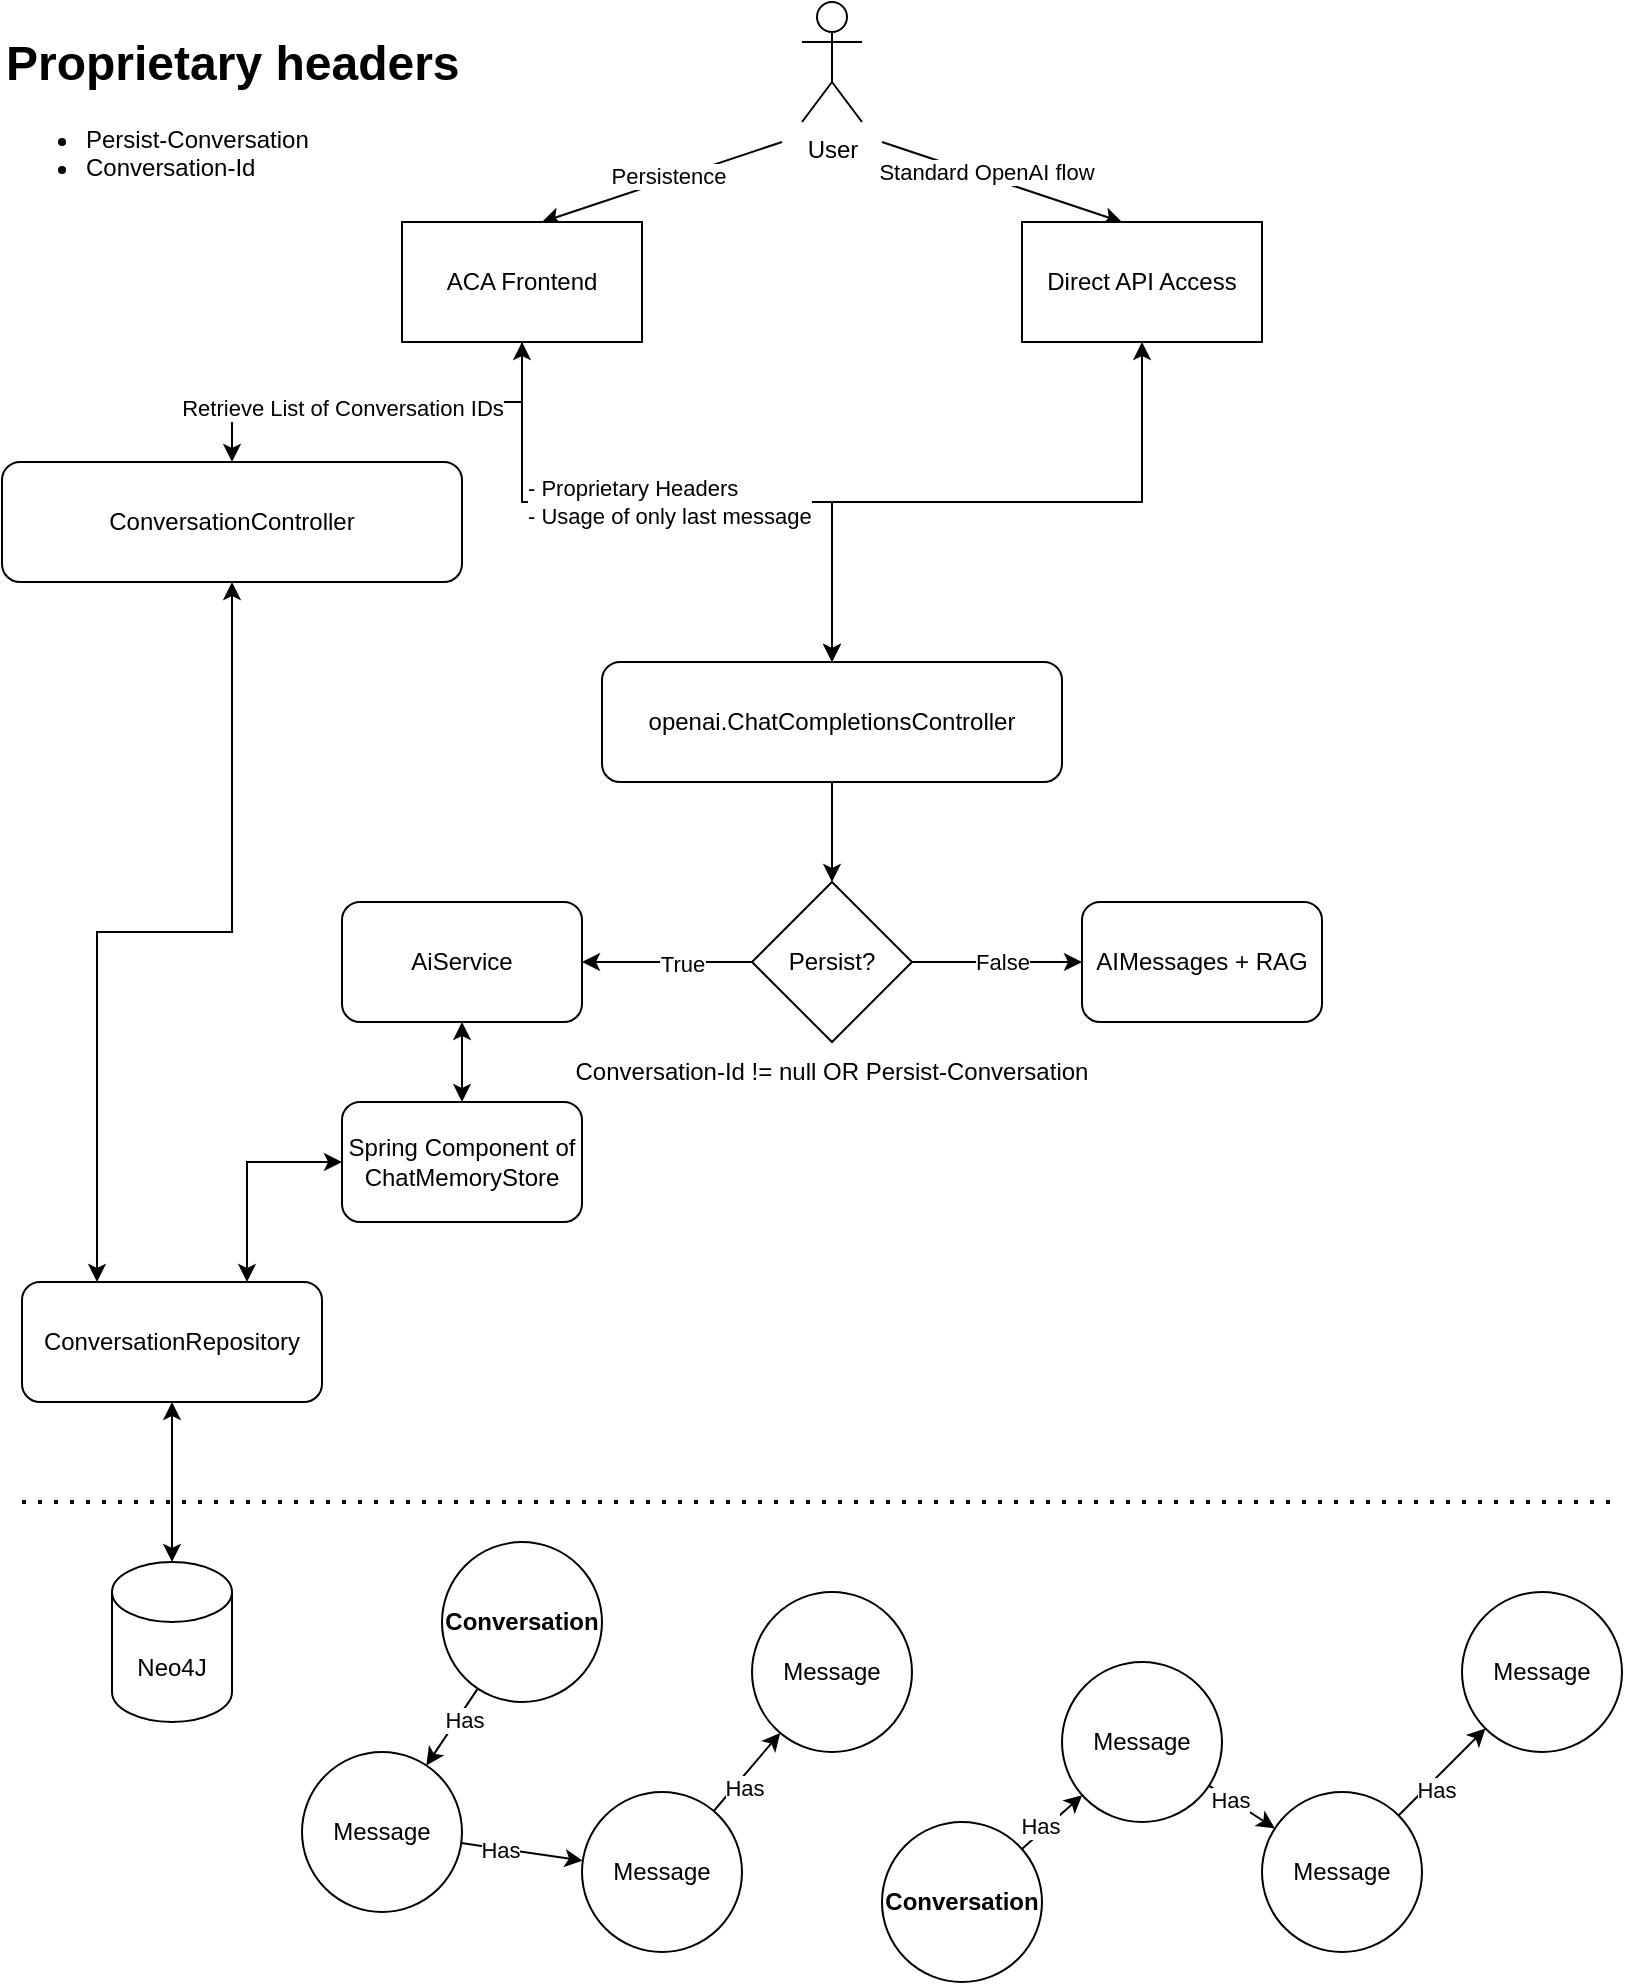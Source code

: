 <mxfile version="24.6.2" type="device">
  <diagram id="7bog_qADBloLhulilT9g" name="Page-1">
    <mxGraphModel dx="1177" dy="1182" grid="1" gridSize="10" guides="1" tooltips="1" connect="1" arrows="1" fold="1" page="1" pageScale="1" pageWidth="850" pageHeight="1100" math="0" shadow="0">
      <root>
        <mxCell id="0" />
        <mxCell id="1" parent="0" />
        <mxCell id="tVtTpdnm1c4qixNTYTw--1" value="Neo4J" style="shape=cylinder3;whiteSpace=wrap;html=1;boundedLbl=1;backgroundOutline=1;size=15;" vertex="1" parent="1">
          <mxGeometry x="65" y="870" width="60" height="80" as="geometry" />
        </mxCell>
        <mxCell id="tVtTpdnm1c4qixNTYTw--4" value="" style="rounded=0;orthogonalLoop=1;jettySize=auto;html=1;" edge="1" parent="1" source="tVtTpdnm1c4qixNTYTw--2" target="tVtTpdnm1c4qixNTYTw--3">
          <mxGeometry relative="1" as="geometry" />
        </mxCell>
        <mxCell id="tVtTpdnm1c4qixNTYTw--5" value="Has" style="edgeLabel;html=1;align=center;verticalAlign=middle;resizable=0;points=[];" vertex="1" connectable="0" parent="tVtTpdnm1c4qixNTYTw--4">
          <mxGeometry x="-0.286" y="3" relative="1" as="geometry">
            <mxPoint as="offset" />
          </mxGeometry>
        </mxCell>
        <mxCell id="tVtTpdnm1c4qixNTYTw--2" value="&lt;b&gt;Conversation&lt;/b&gt;" style="ellipse;whiteSpace=wrap;html=1;aspect=fixed;" vertex="1" parent="1">
          <mxGeometry x="230" y="860" width="80" height="80" as="geometry" />
        </mxCell>
        <mxCell id="tVtTpdnm1c4qixNTYTw--7" value="" style="rounded=0;orthogonalLoop=1;jettySize=auto;html=1;" edge="1" parent="1" source="tVtTpdnm1c4qixNTYTw--3" target="tVtTpdnm1c4qixNTYTw--6">
          <mxGeometry relative="1" as="geometry" />
        </mxCell>
        <mxCell id="tVtTpdnm1c4qixNTYTw--8" value="Has" style="edgeLabel;html=1;align=center;verticalAlign=middle;resizable=0;points=[];" vertex="1" connectable="0" parent="tVtTpdnm1c4qixNTYTw--7">
          <mxGeometry x="-0.36" relative="1" as="geometry">
            <mxPoint as="offset" />
          </mxGeometry>
        </mxCell>
        <mxCell id="tVtTpdnm1c4qixNTYTw--3" value="Message" style="ellipse;whiteSpace=wrap;html=1;aspect=fixed;" vertex="1" parent="1">
          <mxGeometry x="160" y="965" width="80" height="80" as="geometry" />
        </mxCell>
        <mxCell id="tVtTpdnm1c4qixNTYTw--11" value="" style="rounded=0;orthogonalLoop=1;jettySize=auto;html=1;" edge="1" parent="1" source="tVtTpdnm1c4qixNTYTw--6" target="tVtTpdnm1c4qixNTYTw--10">
          <mxGeometry relative="1" as="geometry" />
        </mxCell>
        <mxCell id="tVtTpdnm1c4qixNTYTw--12" value="Has" style="edgeLabel;html=1;align=center;verticalAlign=middle;resizable=0;points=[];" vertex="1" connectable="0" parent="tVtTpdnm1c4qixNTYTw--11">
          <mxGeometry x="-0.27" y="-4" relative="1" as="geometry">
            <mxPoint as="offset" />
          </mxGeometry>
        </mxCell>
        <mxCell id="tVtTpdnm1c4qixNTYTw--6" value="Message" style="ellipse;whiteSpace=wrap;html=1;aspect=fixed;" vertex="1" parent="1">
          <mxGeometry x="300" y="985" width="80" height="80" as="geometry" />
        </mxCell>
        <mxCell id="tVtTpdnm1c4qixNTYTw--10" value="Message" style="ellipse;whiteSpace=wrap;html=1;aspect=fixed;" vertex="1" parent="1">
          <mxGeometry x="385" y="885" width="80" height="80" as="geometry" />
        </mxCell>
        <mxCell id="tVtTpdnm1c4qixNTYTw--26" value="" style="edgeStyle=orthogonalEdgeStyle;rounded=0;orthogonalLoop=1;jettySize=auto;html=1;startArrow=classic;startFill=1;endArrow=none;endFill=0;" edge="1" parent="1" source="tVtTpdnm1c4qixNTYTw--13" target="tVtTpdnm1c4qixNTYTw--20">
          <mxGeometry relative="1" as="geometry" />
        </mxCell>
        <mxCell id="tVtTpdnm1c4qixNTYTw--29" value="- Proprietary Headers&lt;div&gt;- Usage of only last message&lt;/div&gt;" style="edgeLabel;html=1;align=left;verticalAlign=middle;resizable=0;points=[];" vertex="1" connectable="0" parent="tVtTpdnm1c4qixNTYTw--26">
          <mxGeometry x="-0.139" relative="1" as="geometry">
            <mxPoint x="-99" as="offset" />
          </mxGeometry>
        </mxCell>
        <mxCell id="tVtTpdnm1c4qixNTYTw--32" value="" style="edgeStyle=orthogonalEdgeStyle;rounded=0;orthogonalLoop=1;jettySize=auto;html=1;" edge="1" parent="1" source="tVtTpdnm1c4qixNTYTw--13" target="tVtTpdnm1c4qixNTYTw--31">
          <mxGeometry relative="1" as="geometry" />
        </mxCell>
        <mxCell id="tVtTpdnm1c4qixNTYTw--13" value="openai.ChatCompletionsController" style="rounded=1;whiteSpace=wrap;html=1;" vertex="1" parent="1">
          <mxGeometry x="310" y="420" width="230" height="60" as="geometry" />
        </mxCell>
        <mxCell id="tVtTpdnm1c4qixNTYTw--14" value="User" style="shape=umlActor;verticalLabelPosition=bottom;verticalAlign=top;html=1;outlineConnect=0;" vertex="1" parent="1">
          <mxGeometry x="410" y="90" width="30" height="60" as="geometry" />
        </mxCell>
        <mxCell id="tVtTpdnm1c4qixNTYTw--15" value="" style="endArrow=classic;html=1;rounded=0;" edge="1" parent="1">
          <mxGeometry width="50" height="50" relative="1" as="geometry">
            <mxPoint x="400" y="160" as="sourcePoint" />
            <mxPoint x="280" y="200" as="targetPoint" />
          </mxGeometry>
        </mxCell>
        <mxCell id="tVtTpdnm1c4qixNTYTw--18" value="Persistence" style="edgeLabel;html=1;align=center;verticalAlign=middle;resizable=0;points=[];" vertex="1" connectable="0" parent="tVtTpdnm1c4qixNTYTw--15">
          <mxGeometry x="-0.06" y="-2" relative="1" as="geometry">
            <mxPoint as="offset" />
          </mxGeometry>
        </mxCell>
        <mxCell id="tVtTpdnm1c4qixNTYTw--16" value="" style="endArrow=classic;html=1;rounded=0;" edge="1" parent="1">
          <mxGeometry width="50" height="50" relative="1" as="geometry">
            <mxPoint x="450" y="160" as="sourcePoint" />
            <mxPoint x="570" y="200" as="targetPoint" />
          </mxGeometry>
        </mxCell>
        <mxCell id="tVtTpdnm1c4qixNTYTw--17" value="Standard OpenAI flow" style="edgeLabel;html=1;align=center;verticalAlign=middle;resizable=0;points=[];" vertex="1" connectable="0" parent="tVtTpdnm1c4qixNTYTw--16">
          <mxGeometry x="-0.145" y="2" relative="1" as="geometry">
            <mxPoint as="offset" />
          </mxGeometry>
        </mxCell>
        <mxCell id="tVtTpdnm1c4qixNTYTw--30" value="" style="edgeStyle=orthogonalEdgeStyle;rounded=0;orthogonalLoop=1;jettySize=auto;html=1;startArrow=classic;startFill=1;" edge="1" parent="1" source="tVtTpdnm1c4qixNTYTw--19" target="tVtTpdnm1c4qixNTYTw--13">
          <mxGeometry relative="1" as="geometry" />
        </mxCell>
        <mxCell id="tVtTpdnm1c4qixNTYTw--19" value="Direct API Access" style="rounded=0;whiteSpace=wrap;html=1;" vertex="1" parent="1">
          <mxGeometry x="520" y="200" width="120" height="60" as="geometry" />
        </mxCell>
        <mxCell id="tVtTpdnm1c4qixNTYTw--22" value="" style="edgeStyle=orthogonalEdgeStyle;rounded=0;orthogonalLoop=1;jettySize=auto;html=1;startArrow=classic;startFill=1;" edge="1" parent="1" source="tVtTpdnm1c4qixNTYTw--20" target="tVtTpdnm1c4qixNTYTw--21">
          <mxGeometry relative="1" as="geometry" />
        </mxCell>
        <mxCell id="tVtTpdnm1c4qixNTYTw--23" value="Retrieve List of Conversation IDs" style="edgeLabel;html=1;align=center;verticalAlign=middle;resizable=0;points=[];" vertex="1" connectable="0" parent="tVtTpdnm1c4qixNTYTw--22">
          <mxGeometry x="-0.167" y="3" relative="1" as="geometry">
            <mxPoint x="-35" as="offset" />
          </mxGeometry>
        </mxCell>
        <mxCell id="tVtTpdnm1c4qixNTYTw--20" value="ACA Frontend" style="rounded=0;whiteSpace=wrap;html=1;" vertex="1" parent="1">
          <mxGeometry x="210" y="200" width="120" height="60" as="geometry" />
        </mxCell>
        <mxCell id="tVtTpdnm1c4qixNTYTw--56" value="" style="edgeStyle=orthogonalEdgeStyle;rounded=0;orthogonalLoop=1;jettySize=auto;html=1;entryX=0.25;entryY=0;entryDx=0;entryDy=0;startArrow=classic;startFill=1;" edge="1" parent="1" source="tVtTpdnm1c4qixNTYTw--21" target="tVtTpdnm1c4qixNTYTw--37">
          <mxGeometry relative="1" as="geometry">
            <mxPoint x="125" y="490" as="targetPoint" />
          </mxGeometry>
        </mxCell>
        <mxCell id="tVtTpdnm1c4qixNTYTw--21" value="ConversationController" style="rounded=1;whiteSpace=wrap;html=1;" vertex="1" parent="1">
          <mxGeometry x="10" y="320" width="230" height="60" as="geometry" />
        </mxCell>
        <mxCell id="tVtTpdnm1c4qixNTYTw--34" value="" style="edgeStyle=orthogonalEdgeStyle;rounded=0;orthogonalLoop=1;jettySize=auto;html=1;" edge="1" parent="1" source="tVtTpdnm1c4qixNTYTw--31" target="tVtTpdnm1c4qixNTYTw--33">
          <mxGeometry relative="1" as="geometry" />
        </mxCell>
        <mxCell id="tVtTpdnm1c4qixNTYTw--35" value="False" style="edgeLabel;html=1;align=center;verticalAlign=middle;resizable=0;points=[];" vertex="1" connectable="0" parent="tVtTpdnm1c4qixNTYTw--34">
          <mxGeometry x="-0.224" y="-1" relative="1" as="geometry">
            <mxPoint x="12" y="-1" as="offset" />
          </mxGeometry>
        </mxCell>
        <mxCell id="tVtTpdnm1c4qixNTYTw--40" value="" style="edgeStyle=orthogonalEdgeStyle;rounded=0;orthogonalLoop=1;jettySize=auto;html=1;" edge="1" parent="1" source="tVtTpdnm1c4qixNTYTw--31" target="tVtTpdnm1c4qixNTYTw--39">
          <mxGeometry relative="1" as="geometry" />
        </mxCell>
        <mxCell id="tVtTpdnm1c4qixNTYTw--41" value="True" style="edgeLabel;html=1;align=center;verticalAlign=middle;resizable=0;points=[];" vertex="1" connectable="0" parent="tVtTpdnm1c4qixNTYTw--40">
          <mxGeometry x="-0.173" y="1" relative="1" as="geometry">
            <mxPoint as="offset" />
          </mxGeometry>
        </mxCell>
        <mxCell id="tVtTpdnm1c4qixNTYTw--31" value="Persist?" style="rhombus;whiteSpace=wrap;html=1;" vertex="1" parent="1">
          <mxGeometry x="385" y="530" width="80" height="80" as="geometry" />
        </mxCell>
        <mxCell id="tVtTpdnm1c4qixNTYTw--33" value="AIMessages + RAG" style="rounded=1;whiteSpace=wrap;html=1;" vertex="1" parent="1">
          <mxGeometry x="550" y="540" width="120" height="60" as="geometry" />
        </mxCell>
        <mxCell id="tVtTpdnm1c4qixNTYTw--38" value="" style="edgeStyle=orthogonalEdgeStyle;rounded=0;orthogonalLoop=1;jettySize=auto;html=1;startArrow=classic;startFill=1;entryX=0.75;entryY=0;entryDx=0;entryDy=0;" edge="1" parent="1" source="tVtTpdnm1c4qixNTYTw--36" target="tVtTpdnm1c4qixNTYTw--37">
          <mxGeometry relative="1" as="geometry" />
        </mxCell>
        <mxCell id="tVtTpdnm1c4qixNTYTw--36" value="Spring Component of ChatMemoryStore" style="rounded=1;whiteSpace=wrap;html=1;" vertex="1" parent="1">
          <mxGeometry x="180" y="640" width="120" height="60" as="geometry" />
        </mxCell>
        <mxCell id="tVtTpdnm1c4qixNTYTw--54" value="" style="edgeStyle=orthogonalEdgeStyle;rounded=0;orthogonalLoop=1;jettySize=auto;html=1;startArrow=classic;startFill=1;" edge="1" parent="1" source="tVtTpdnm1c4qixNTYTw--37" target="tVtTpdnm1c4qixNTYTw--1">
          <mxGeometry relative="1" as="geometry" />
        </mxCell>
        <mxCell id="tVtTpdnm1c4qixNTYTw--37" value="ConversationRepository" style="rounded=1;whiteSpace=wrap;html=1;" vertex="1" parent="1">
          <mxGeometry x="20" y="730" width="150" height="60" as="geometry" />
        </mxCell>
        <mxCell id="tVtTpdnm1c4qixNTYTw--42" value="" style="edgeStyle=orthogonalEdgeStyle;rounded=0;orthogonalLoop=1;jettySize=auto;html=1;startArrow=classic;startFill=1;" edge="1" parent="1" source="tVtTpdnm1c4qixNTYTw--39" target="tVtTpdnm1c4qixNTYTw--36">
          <mxGeometry relative="1" as="geometry" />
        </mxCell>
        <mxCell id="tVtTpdnm1c4qixNTYTw--39" value="AiService" style="rounded=1;whiteSpace=wrap;html=1;" vertex="1" parent="1">
          <mxGeometry x="180" y="540" width="120" height="60" as="geometry" />
        </mxCell>
        <mxCell id="tVtTpdnm1c4qixNTYTw--43" value="" style="rounded=0;orthogonalLoop=1;jettySize=auto;html=1;" edge="1" parent="1" source="tVtTpdnm1c4qixNTYTw--45" target="tVtTpdnm1c4qixNTYTw--48">
          <mxGeometry relative="1" as="geometry" />
        </mxCell>
        <mxCell id="tVtTpdnm1c4qixNTYTw--44" value="Has" style="edgeLabel;html=1;align=center;verticalAlign=middle;resizable=0;points=[];" vertex="1" connectable="0" parent="tVtTpdnm1c4qixNTYTw--43">
          <mxGeometry x="-0.286" y="3" relative="1" as="geometry">
            <mxPoint as="offset" />
          </mxGeometry>
        </mxCell>
        <mxCell id="tVtTpdnm1c4qixNTYTw--45" value="&lt;b&gt;Conversation&lt;/b&gt;" style="ellipse;whiteSpace=wrap;html=1;aspect=fixed;" vertex="1" parent="1">
          <mxGeometry x="450" y="1000" width="80" height="80" as="geometry" />
        </mxCell>
        <mxCell id="tVtTpdnm1c4qixNTYTw--46" value="" style="rounded=0;orthogonalLoop=1;jettySize=auto;html=1;" edge="1" parent="1" source="tVtTpdnm1c4qixNTYTw--48" target="tVtTpdnm1c4qixNTYTw--51">
          <mxGeometry relative="1" as="geometry" />
        </mxCell>
        <mxCell id="tVtTpdnm1c4qixNTYTw--47" value="Has" style="edgeLabel;html=1;align=center;verticalAlign=middle;resizable=0;points=[];" vertex="1" connectable="0" parent="tVtTpdnm1c4qixNTYTw--46">
          <mxGeometry x="-0.36" relative="1" as="geometry">
            <mxPoint as="offset" />
          </mxGeometry>
        </mxCell>
        <mxCell id="tVtTpdnm1c4qixNTYTw--48" value="Message" style="ellipse;whiteSpace=wrap;html=1;aspect=fixed;" vertex="1" parent="1">
          <mxGeometry x="540" y="920" width="80" height="80" as="geometry" />
        </mxCell>
        <mxCell id="tVtTpdnm1c4qixNTYTw--49" value="" style="rounded=0;orthogonalLoop=1;jettySize=auto;html=1;" edge="1" parent="1" source="tVtTpdnm1c4qixNTYTw--51" target="tVtTpdnm1c4qixNTYTw--52">
          <mxGeometry relative="1" as="geometry" />
        </mxCell>
        <mxCell id="tVtTpdnm1c4qixNTYTw--50" value="Has" style="edgeLabel;html=1;align=center;verticalAlign=middle;resizable=0;points=[];" vertex="1" connectable="0" parent="tVtTpdnm1c4qixNTYTw--49">
          <mxGeometry x="-0.27" y="-4" relative="1" as="geometry">
            <mxPoint as="offset" />
          </mxGeometry>
        </mxCell>
        <mxCell id="tVtTpdnm1c4qixNTYTw--51" value="Message" style="ellipse;whiteSpace=wrap;html=1;aspect=fixed;" vertex="1" parent="1">
          <mxGeometry x="640" y="985" width="80" height="80" as="geometry" />
        </mxCell>
        <mxCell id="tVtTpdnm1c4qixNTYTw--52" value="Message" style="ellipse;whiteSpace=wrap;html=1;aspect=fixed;" vertex="1" parent="1">
          <mxGeometry x="740" y="885" width="80" height="80" as="geometry" />
        </mxCell>
        <mxCell id="tVtTpdnm1c4qixNTYTw--53" value="" style="endArrow=none;dashed=1;html=1;dashPattern=1 3;strokeWidth=2;rounded=0;" edge="1" parent="1">
          <mxGeometry width="50" height="50" relative="1" as="geometry">
            <mxPoint x="20" y="840" as="sourcePoint" />
            <mxPoint x="820" y="840" as="targetPoint" />
          </mxGeometry>
        </mxCell>
        <mxCell id="tVtTpdnm1c4qixNTYTw--57" value="&lt;h1 style=&quot;margin-top: 0px;&quot;&gt;Proprietary headers&lt;/h1&gt;&lt;p&gt;&lt;/p&gt;&lt;ul&gt;&lt;li&gt;Persist-Conversation&lt;/li&gt;&lt;li&gt;Conversation-Id&lt;/li&gt;&lt;/ul&gt;&lt;p&gt;&lt;/p&gt;" style="text;html=1;whiteSpace=wrap;overflow=hidden;rounded=0;" vertex="1" parent="1">
          <mxGeometry x="10" y="100" width="230" height="90" as="geometry" />
        </mxCell>
        <mxCell id="tVtTpdnm1c4qixNTYTw--58" value="Conversation-Id != null OR Persist-Conversation" style="text;html=1;align=center;verticalAlign=middle;whiteSpace=wrap;rounded=0;" vertex="1" parent="1">
          <mxGeometry x="290" y="610" width="270" height="30" as="geometry" />
        </mxCell>
      </root>
    </mxGraphModel>
  </diagram>
</mxfile>
